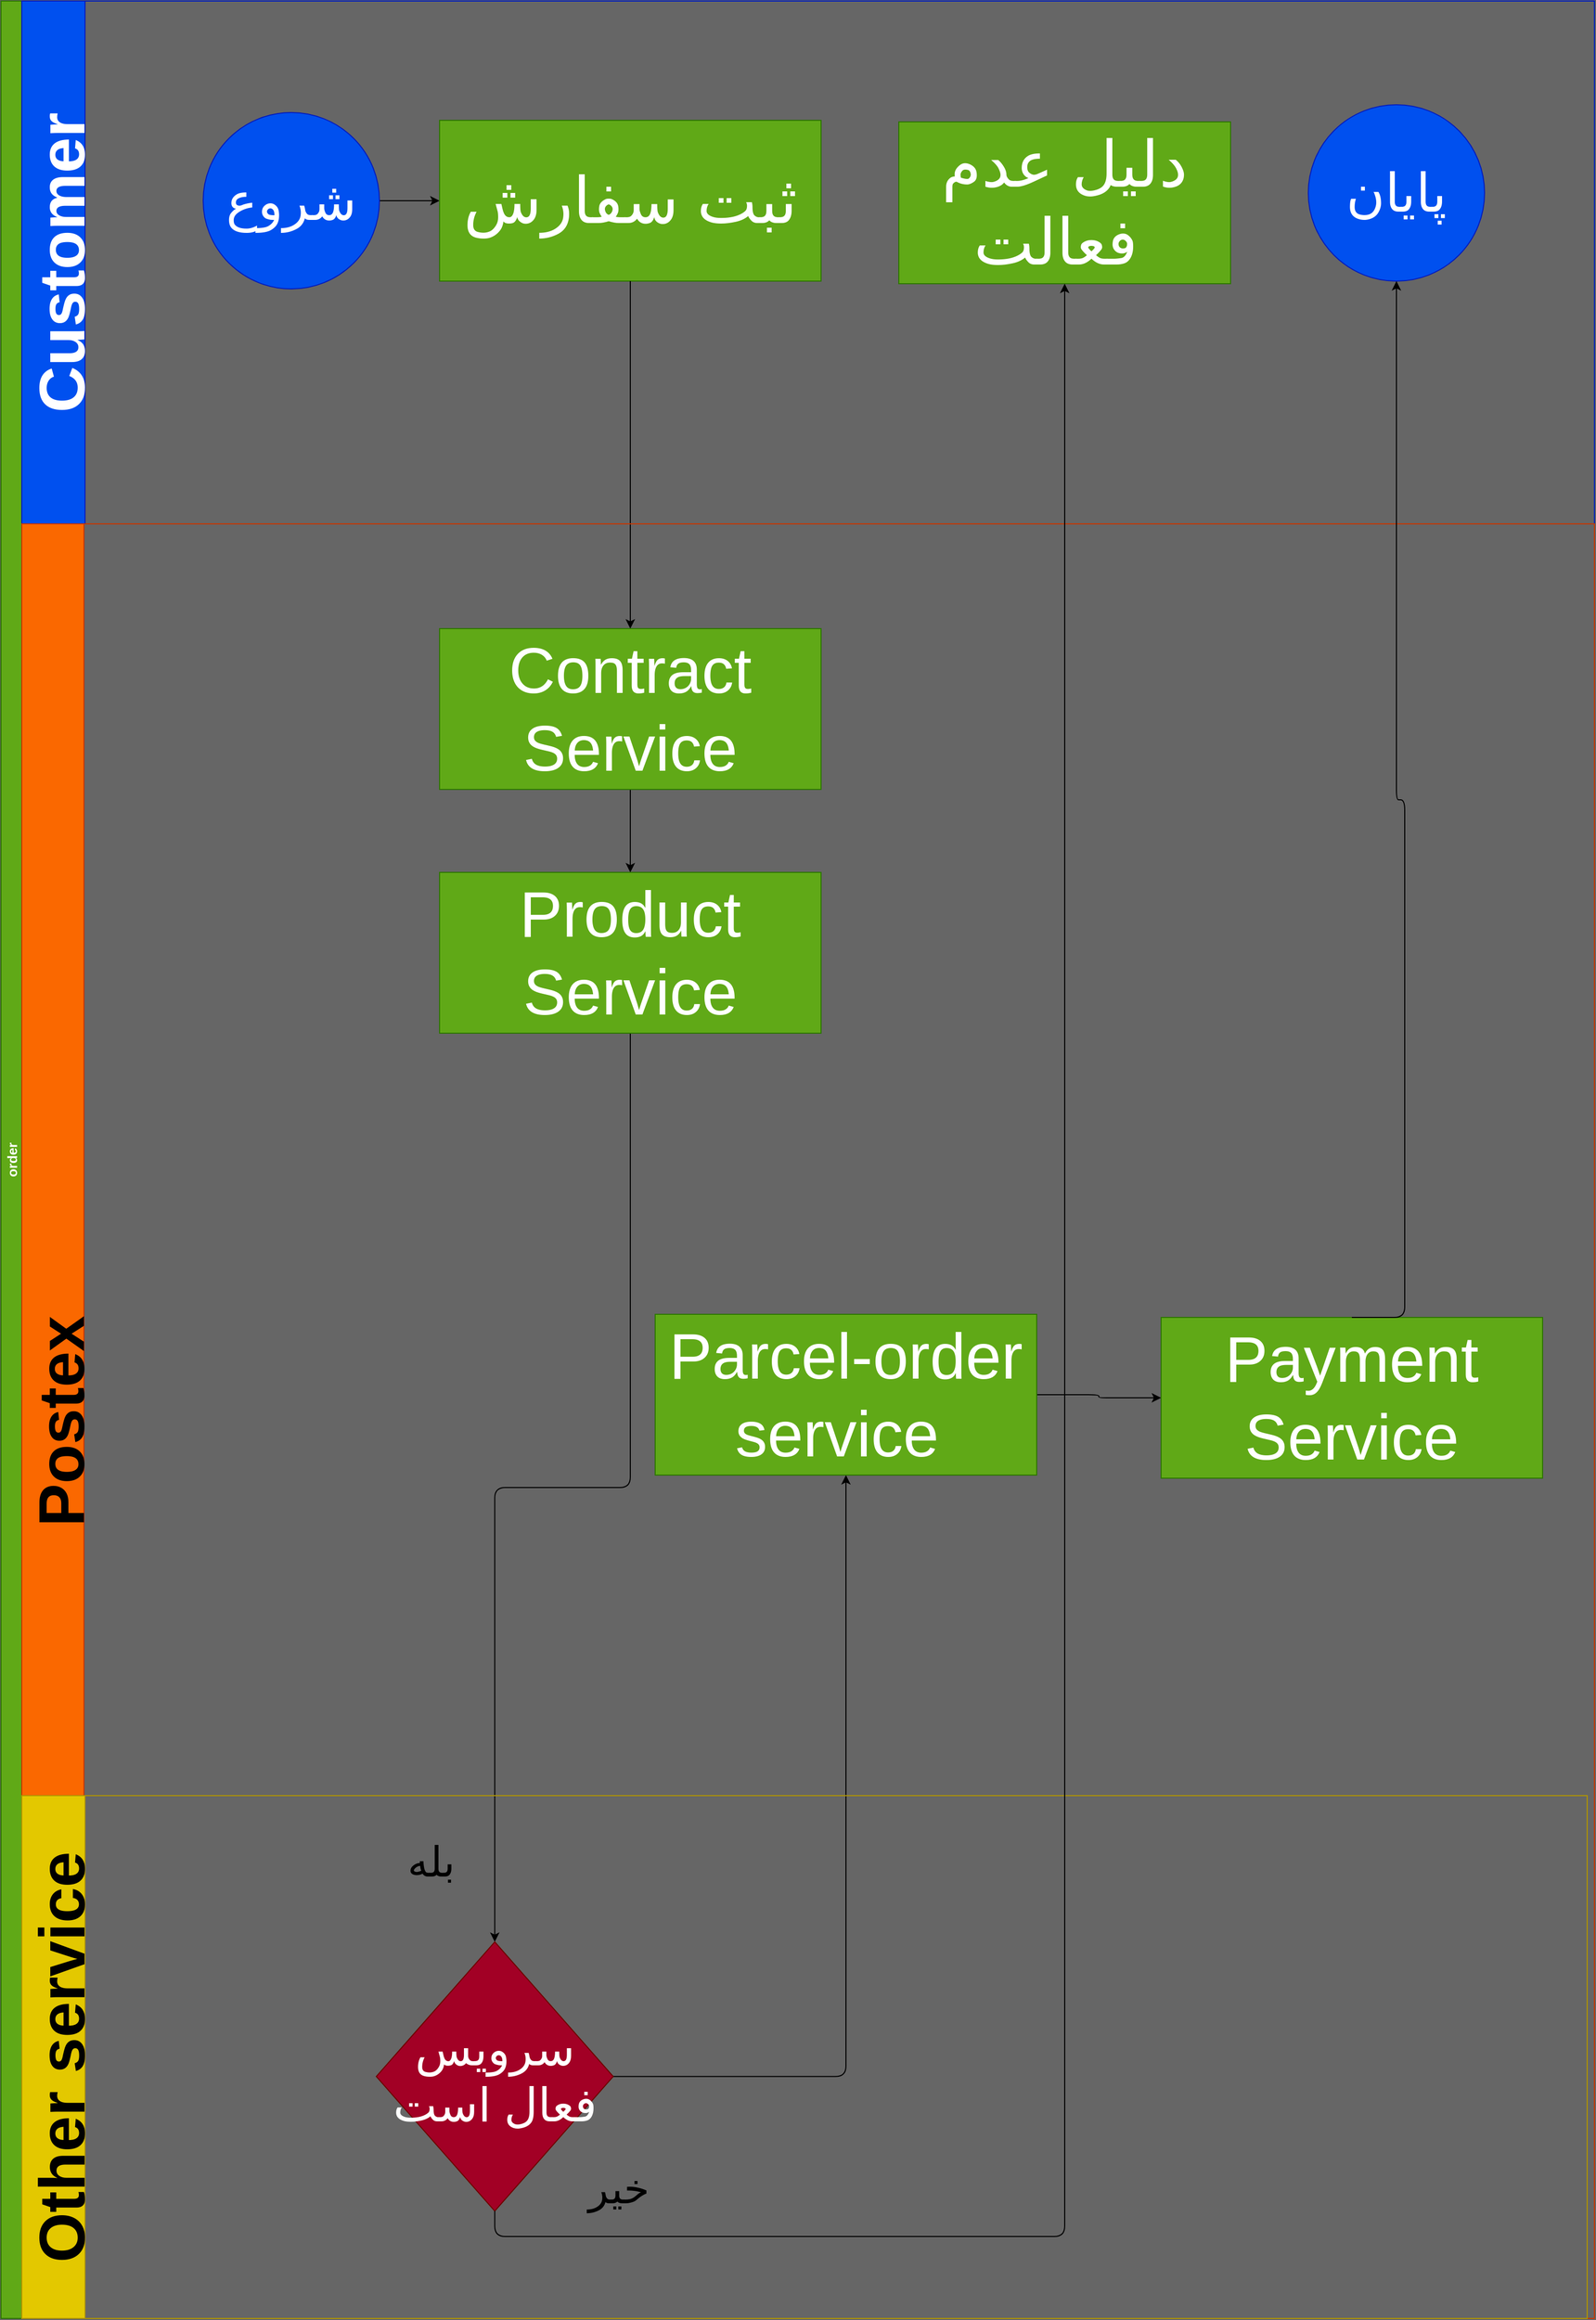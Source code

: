 <mxfile>
    <diagram id="AVuA54An0n8JCF_W_x2Y" name="Page-1">
        <mxGraphModel dx="2733" dy="1890" grid="0" gridSize="10" guides="1" tooltips="1" connect="1" arrows="1" fold="1" page="1" pageScale="1" pageWidth="1654" pageHeight="2336" background="#666666" math="0" shadow="0">
            <root>
                <mxCell id="0"/>
                <mxCell id="1" parent="0"/>
                <mxCell id="3" value="order" style="swimlane;childLayout=stackLayout;resizeParent=1;resizeParentMax=0;horizontal=0;startSize=20;horizontalStack=0;fontSize=13;fillColor=#60a917;fontColor=#ffffff;strokeColor=#2D7600;" parent="1" vertex="1">
                    <mxGeometry x="40" y="75" width="1537" height="2234" as="geometry"/>
                </mxCell>
                <mxCell id="4" value="Customer" style="swimlane;startSize=61;horizontal=0;fontSize=62;fillColor=#0050ef;fontColor=#ffffff;strokeColor=#001DBC;" parent="3" vertex="1">
                    <mxGeometry x="20" width="1517" height="504" as="geometry"/>
                </mxCell>
                <mxCell id="47" value="" style="edgeStyle=orthogonalEdgeStyle;html=1;fontSize=51;" parent="4" source="23" target="46" edge="1">
                    <mxGeometry relative="1" as="geometry"/>
                </mxCell>
                <mxCell id="23" value="&lt;font style=&quot;font-size: 51px&quot;&gt;شروع&lt;/font&gt;" style="ellipse;whiteSpace=wrap;html=1;aspect=fixed;fontSize=13;fillColor=#0050ef;strokeColor=#001DBC;fontColor=#ffffff;" parent="4" vertex="1">
                    <mxGeometry x="175" y="107.5" width="170" height="170" as="geometry"/>
                </mxCell>
                <mxCell id="46" value="&lt;font style=&quot;font-size: 62px&quot;&gt;ثبت سفارش&lt;/font&gt;" style="whiteSpace=wrap;html=1;fontSize=13;fillColor=#60a917;strokeColor=#2D7600;fontColor=#ffffff;" parent="4" vertex="1">
                    <mxGeometry x="403" y="115" width="368" height="155" as="geometry"/>
                </mxCell>
                <mxCell id="58" value="&lt;font style=&quot;font-size: 51px&quot;&gt;پایان&lt;/font&gt;" style="ellipse;whiteSpace=wrap;html=1;aspect=fixed;fontSize=13;fillColor=#0050ef;strokeColor=#001DBC;fontColor=#ffffff;" parent="4" vertex="1">
                    <mxGeometry x="1241" y="100" width="170" height="170" as="geometry"/>
                </mxCell>
                <mxCell id="56" value="&lt;font style=&quot;font-size: 62px&quot;&gt;دلیل عدم فعالت&amp;nbsp;&lt;/font&gt;" style="whiteSpace=wrap;html=1;fontSize=13;fillColor=#60a917;strokeColor=#2D7600;fontColor=#ffffff;" parent="4" vertex="1">
                    <mxGeometry x="846" y="116.5" width="320" height="156" as="geometry"/>
                </mxCell>
                <mxCell id="51" value="" style="edgeStyle=orthogonalEdgeStyle;html=1;fontSize=62;" parent="3" source="46" target="50" edge="1">
                    <mxGeometry relative="1" as="geometry"/>
                </mxCell>
                <mxCell id="21" value="Postex" style="swimlane;startSize=60;horizontal=0;fontSize=62;fillColor=#fa6800;fontColor=#000000;strokeColor=#C73500;" parent="3" vertex="1">
                    <mxGeometry x="20" y="504" width="1517" height="1730" as="geometry"/>
                </mxCell>
                <mxCell id="53" value="" style="edgeStyle=orthogonalEdgeStyle;html=1;fontSize=62;" parent="21" source="50" target="52" edge="1">
                    <mxGeometry relative="1" as="geometry"/>
                </mxCell>
                <mxCell id="50" value="&lt;font style=&quot;font-size: 62px&quot;&gt;Contract Service&lt;/font&gt;" style="whiteSpace=wrap;html=1;fontSize=13;fillColor=#60a917;strokeColor=#2D7600;fontColor=#ffffff;" parent="21" vertex="1">
                    <mxGeometry x="403" y="101" width="368" height="155" as="geometry"/>
                </mxCell>
                <mxCell id="55" value="" style="edgeStyle=orthogonalEdgeStyle;html=1;fontSize=62;" parent="21" source="52" target="54" edge="1">
                    <mxGeometry relative="1" as="geometry"/>
                </mxCell>
                <mxCell id="52" value="&lt;span style=&quot;font-size: 62px&quot;&gt;Product Service&lt;/span&gt;" style="whiteSpace=wrap;html=1;fontSize=13;fillColor=#60a917;strokeColor=#2D7600;fontColor=#ffffff;" parent="21" vertex="1">
                    <mxGeometry x="403" y="336" width="368" height="155" as="geometry"/>
                </mxCell>
                <mxCell id="65" value="" style="edgeStyle=orthogonalEdgeStyle;html=1;fontSize=40;" parent="21" source="54" target="64" edge="1">
                    <mxGeometry relative="1" as="geometry"/>
                </mxCell>
                <mxCell id="69" value="" style="edgeStyle=orthogonalEdgeStyle;html=1;fontSize=40;" parent="21" source="64" target="68" edge="1">
                    <mxGeometry relative="1" as="geometry"/>
                </mxCell>
                <mxCell id="64" value="&lt;span style=&quot;font-size: 62px&quot;&gt;Parcel-order service&amp;nbsp;&lt;/span&gt;" style="whiteSpace=wrap;html=1;fontSize=13;fillColor=#60a917;strokeColor=#2D7600;fontColor=#ffffff;" parent="21" vertex="1">
                    <mxGeometry x="611" y="762" width="368" height="155" as="geometry"/>
                </mxCell>
                <mxCell id="68" value="&lt;span style=&quot;font-size: 62px&quot;&gt;Payment Service&lt;/span&gt;" style="whiteSpace=wrap;html=1;fontSize=13;fillColor=#60a917;strokeColor=#2D7600;fontColor=#ffffff;" parent="21" vertex="1">
                    <mxGeometry x="1099" y="765" width="368" height="155" as="geometry"/>
                </mxCell>
                <mxCell id="71" value="Other service" style="swimlane;startSize=61;horizontal=0;fontSize=62;fillColor=#e3c800;fontColor=#000000;strokeColor=#B09500;" vertex="1" parent="21">
                    <mxGeometry y="1226" width="1510" height="504" as="geometry"/>
                </mxCell>
                <mxCell id="54" value="&lt;font style=&quot;font-size: 45px&quot;&gt;سرویس فعال است&lt;/font&gt;" style="rhombus;whiteSpace=wrap;html=1;fontSize=13;fillColor=#a20025;strokeColor=#6F0000;fontColor=#ffffff;" parent="71" vertex="1">
                    <mxGeometry x="342" y="141" width="228.5" height="259.5" as="geometry"/>
                </mxCell>
                <mxCell id="61" value="خیر" style="text;html=1;strokeColor=none;fillColor=none;align=center;verticalAlign=middle;whiteSpace=wrap;rounded=0;fontSize=40;" parent="71" vertex="1">
                    <mxGeometry x="546" y="363" width="60" height="30" as="geometry"/>
                </mxCell>
                <mxCell id="62" value="بله" style="text;html=1;strokeColor=none;fillColor=none;align=center;verticalAlign=middle;whiteSpace=wrap;rounded=0;fontSize=40;" parent="71" vertex="1">
                    <mxGeometry x="365" y="48" width="60" height="30" as="geometry"/>
                </mxCell>
                <mxCell id="70" style="edgeStyle=orthogonalEdgeStyle;html=1;exitX=0.5;exitY=0;exitDx=0;exitDy=0;entryX=0.5;entryY=1;entryDx=0;entryDy=0;fontSize=40;" parent="3" source="68" target="58" edge="1">
                    <mxGeometry relative="1" as="geometry">
                        <Array as="points">
                            <mxPoint x="1354" y="1269"/>
                            <mxPoint x="1354" y="770"/>
                            <mxPoint x="1346" y="770"/>
                        </Array>
                    </mxGeometry>
                </mxCell>
                <mxCell id="57" value="" style="edgeStyle=orthogonalEdgeStyle;html=1;fontSize=42;" parent="3" source="54" target="56" edge="1">
                    <mxGeometry relative="1" as="geometry">
                        <Array as="points">
                            <mxPoint x="476" y="2155"/>
                            <mxPoint x="1026" y="2155"/>
                        </Array>
                    </mxGeometry>
                </mxCell>
            </root>
        </mxGraphModel>
    </diagram>
</mxfile>